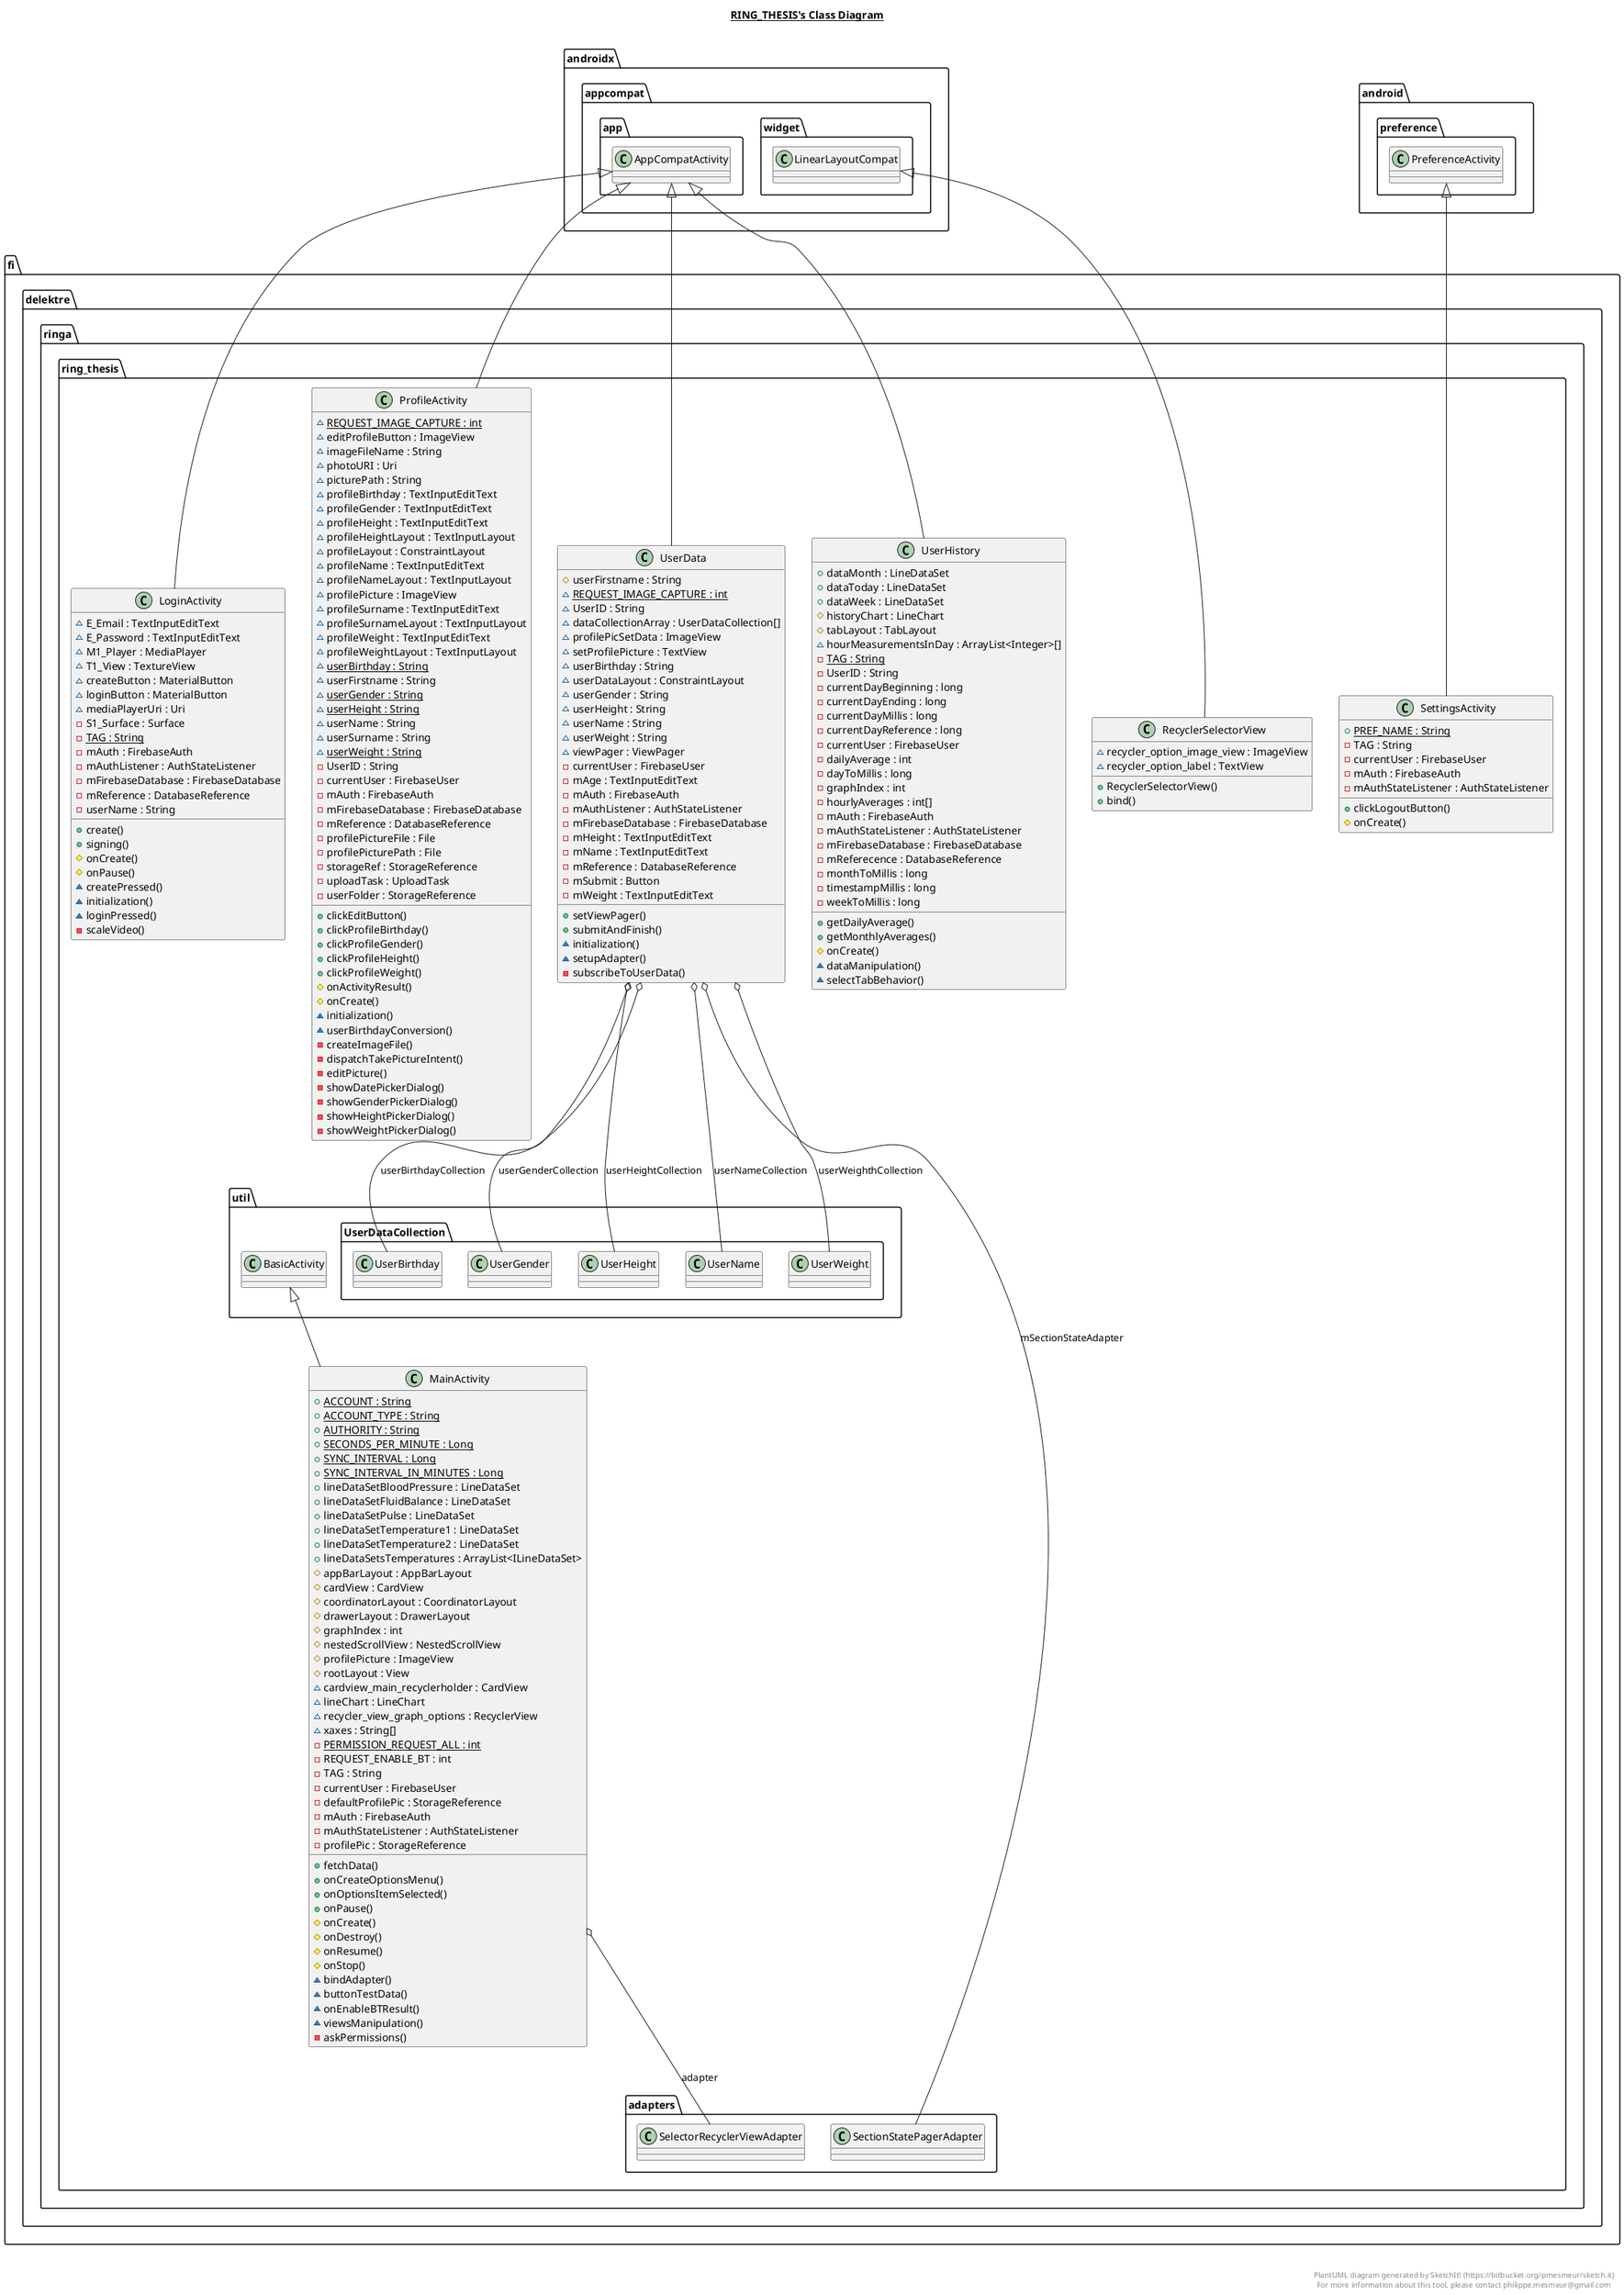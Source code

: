 @startuml

title __RING_THESIS's Class Diagram__\n

  namespace fi.delektre.ringa.ring_thesis {
    class fi.delektre.ringa.ring_thesis.LoginActivity {
        ~ E_Email : TextInputEditText
        ~ E_Password : TextInputEditText
        ~ M1_Player : MediaPlayer
        ~ T1_View : TextureView
        ~ createButton : MaterialButton
        ~ loginButton : MaterialButton
        ~ mediaPlayerUri : Uri
        - S1_Surface : Surface
        {static} - TAG : String
        - mAuth : FirebaseAuth
        - mAuthListener : AuthStateListener
        - mFirebaseDatabase : FirebaseDatabase
        - mReference : DatabaseReference
        - userName : String
        + create()
        + signing()
        # onCreate()
        # onPause()
        ~ createPressed()
        ~ initialization()
        ~ loginPressed()
        - scaleVideo()
    }
  }
  

  namespace fi.delektre.ringa.ring_thesis {
    class fi.delektre.ringa.ring_thesis.MainActivity {
        {static} + ACCOUNT : String
        {static} + ACCOUNT_TYPE : String
        {static} + AUTHORITY : String
        {static} + SECONDS_PER_MINUTE : Long
        {static} + SYNC_INTERVAL : Long
        {static} + SYNC_INTERVAL_IN_MINUTES : Long
        + lineDataSetBloodPressure : LineDataSet
        + lineDataSetFluidBalance : LineDataSet
        + lineDataSetPulse : LineDataSet
        + lineDataSetTemperature1 : LineDataSet
        + lineDataSetTemperature2 : LineDataSet
        + lineDataSetsTemperatures : ArrayList<ILineDataSet>
        # appBarLayout : AppBarLayout
        # cardView : CardView
        # coordinatorLayout : CoordinatorLayout
        # drawerLayout : DrawerLayout
        # graphIndex : int
        # nestedScrollView : NestedScrollView
        # profilePicture : ImageView
        # rootLayout : View
        ~ cardview_main_recyclerholder : CardView
        ~ lineChart : LineChart
        ~ recycler_view_graph_options : RecyclerView
        ~ xaxes : String[]
        {static} - PERMISSION_REQUEST_ALL : int
        - REQUEST_ENABLE_BT : int
        - TAG : String
        - currentUser : FirebaseUser
        - defaultProfilePic : StorageReference
        - mAuth : FirebaseAuth
        - mAuthStateListener : AuthStateListener
        - profilePic : StorageReference
        + fetchData()
        + onCreateOptionsMenu()
        + onOptionsItemSelected()
        + onPause()
        # onCreate()
        # onDestroy()
        # onResume()
        # onStop()
        ~ bindAdapter()
        ~ buttonTestData()
        ~ onEnableBTResult()
        ~ viewsManipulation()
        - askPermissions()
    }
  }
  

  namespace fi.delektre.ringa.ring_thesis {
    class fi.delektre.ringa.ring_thesis.ProfileActivity {
        {static} ~ REQUEST_IMAGE_CAPTURE : int
        ~ editProfileButton : ImageView
        ~ imageFileName : String
        ~ photoURI : Uri
        ~ picturePath : String
        ~ profileBirthday : TextInputEditText
        ~ profileGender : TextInputEditText
        ~ profileHeight : TextInputEditText
        ~ profileHeightLayout : TextInputLayout
        ~ profileLayout : ConstraintLayout
        ~ profileName : TextInputEditText
        ~ profileNameLayout : TextInputLayout
        ~ profilePicture : ImageView
        ~ profileSurname : TextInputEditText
        ~ profileSurnameLayout : TextInputLayout
        ~ profileWeight : TextInputEditText
        ~ profileWeightLayout : TextInputLayout
        {static} ~ userBirthday : String
        ~ userFirstname : String
        {static} ~ userGender : String
        {static} ~ userHeight : String
        ~ userName : String
        ~ userSurname : String
        {static} ~ userWeight : String
        - UserID : String
        - currentUser : FirebaseUser
        - mAuth : FirebaseAuth
        - mFirebaseDatabase : FirebaseDatabase
        - mReference : DatabaseReference
        - profilePictureFile : File
        - profilePicturePath : File
        - storageRef : StorageReference
        - uploadTask : UploadTask
        - userFolder : StorageReference
        + clickEditButton()
        + clickProfileBirthday()
        + clickProfileGender()
        + clickProfileHeight()
        + clickProfileWeight()
        # onActivityResult()
        # onCreate()
        ~ initialization()
        ~ userBirthdayConversion()
        - createImageFile()
        - dispatchTakePictureIntent()
        - editPicture()
        - showDatePickerDialog()
        - showGenderPickerDialog()
        - showHeightPickerDialog()
        - showWeightPickerDialog()
    }
  }
  

  namespace fi.delektre.ringa.ring_thesis {
    class fi.delektre.ringa.ring_thesis.RecyclerSelectorView {
        ~ recycler_option_image_view : ImageView
        ~ recycler_option_label : TextView
        + RecyclerSelectorView()
        + bind()
    }
  }
  

  namespace fi.delektre.ringa.ring_thesis {
    class fi.delektre.ringa.ring_thesis.SettingsActivity {
        {static} + PREF_NAME : String
        - TAG : String
        - currentUser : FirebaseUser
        - mAuth : FirebaseAuth
        - mAuthStateListener : AuthStateListener
        + clickLogoutButton()
        # onCreate()
    }
  }
  

  namespace fi.delektre.ringa.ring_thesis {
    class fi.delektre.ringa.ring_thesis.UserData {
        # userFirstname : String
        {static} ~ REQUEST_IMAGE_CAPTURE : int
        ~ UserID : String
        ~ dataCollectionArray : UserDataCollection[]
        ~ profilePicSetData : ImageView
        ~ setProfilePicture : TextView
        ~ userBirthday : String
        ~ userDataLayout : ConstraintLayout
        ~ userGender : String
        ~ userHeight : String
        ~ userName : String
        ~ userWeight : String
        ~ viewPager : ViewPager
        - currentUser : FirebaseUser
        - mAge : TextInputEditText
        - mAuth : FirebaseAuth
        - mAuthListener : AuthStateListener
        - mFirebaseDatabase : FirebaseDatabase
        - mHeight : TextInputEditText
        - mName : TextInputEditText
        - mReference : DatabaseReference
        - mSubmit : Button
        - mWeight : TextInputEditText
        + setViewPager()
        + submitAndFinish()
        ~ initialization()
        ~ setupAdapter()
        - subscribeToUserData()
    }
  }
  

  namespace fi.delektre.ringa.ring_thesis {
    class fi.delektre.ringa.ring_thesis.UserHistory {
        + dataMonth : LineDataSet
        + dataToday : LineDataSet
        + dataWeek : LineDataSet
        # historyChart : LineChart
        # tabLayout : TabLayout
        ~ hourMeasurementsInDay : ArrayList<Integer>[]
        {static} - TAG : String
        - UserID : String
        - currentDayBeginning : long
        - currentDayEnding : long
        - currentDayMillis : long
        - currentDayReference : long
        - currentUser : FirebaseUser
        - dailyAverage : int
        - dayToMillis : long
        - graphIndex : int
        - hourlyAverages : int[]
        - mAuth : FirebaseAuth
        - mAuthStateListener : AuthStateListener
        - mFirebaseDatabase : FirebaseDatabase
        - mReferecence : DatabaseReference
        - monthToMillis : long
        - timestampMillis : long
        - weekToMillis : long
        + getDailyAverage()
        + getMonthlyAverages()
        # onCreate()
        ~ dataManipulation()
        ~ selectTabBehavior()
    }
  }
  

  fi.delektre.ringa.ring_thesis.LoginActivity -up-|> androidx.appcompat.app.AppCompatActivity
  fi.delektre.ringa.ring_thesis.MainActivity -up-|> fi.delektre.ringa.ring_thesis.util.BasicActivity
  fi.delektre.ringa.ring_thesis.MainActivity o-- fi.delektre.ringa.ring_thesis.adapters.SelectorRecyclerViewAdapter : adapter
  fi.delektre.ringa.ring_thesis.ProfileActivity -up-|> androidx.appcompat.app.AppCompatActivity
  fi.delektre.ringa.ring_thesis.RecyclerSelectorView -up-|> androidx.appcompat.widget.LinearLayoutCompat
  fi.delektre.ringa.ring_thesis.SettingsActivity -up-|> android.preference.PreferenceActivity
  fi.delektre.ringa.ring_thesis.UserData -up-|> androidx.appcompat.app.AppCompatActivity
  fi.delektre.ringa.ring_thesis.UserData o-- fi.delektre.ringa.ring_thesis.util.UserDataCollection.UserBirthday : userBirthdayCollection
  fi.delektre.ringa.ring_thesis.UserData o-- fi.delektre.ringa.ring_thesis.util.UserDataCollection.UserGender : userGenderCollection
  fi.delektre.ringa.ring_thesis.UserData o-- fi.delektre.ringa.ring_thesis.util.UserDataCollection.UserHeight : userHeightCollection
  fi.delektre.ringa.ring_thesis.UserData o-- fi.delektre.ringa.ring_thesis.util.UserDataCollection.UserName : userNameCollection
  fi.delektre.ringa.ring_thesis.UserData o-- fi.delektre.ringa.ring_thesis.util.UserDataCollection.UserWeight : userWeighthCollection
  fi.delektre.ringa.ring_thesis.UserData o-- fi.delektre.ringa.ring_thesis.adapters.SectionStatePagerAdapter : mSectionStateAdapter
  fi.delektre.ringa.ring_thesis.UserHistory -up-|> androidx.appcompat.app.AppCompatActivity


right footer


PlantUML diagram generated by SketchIt! (https://bitbucket.org/pmesmeur/sketch.it)
For more information about this tool, please contact philippe.mesmeur@gmail.com
endfooter

@enduml
